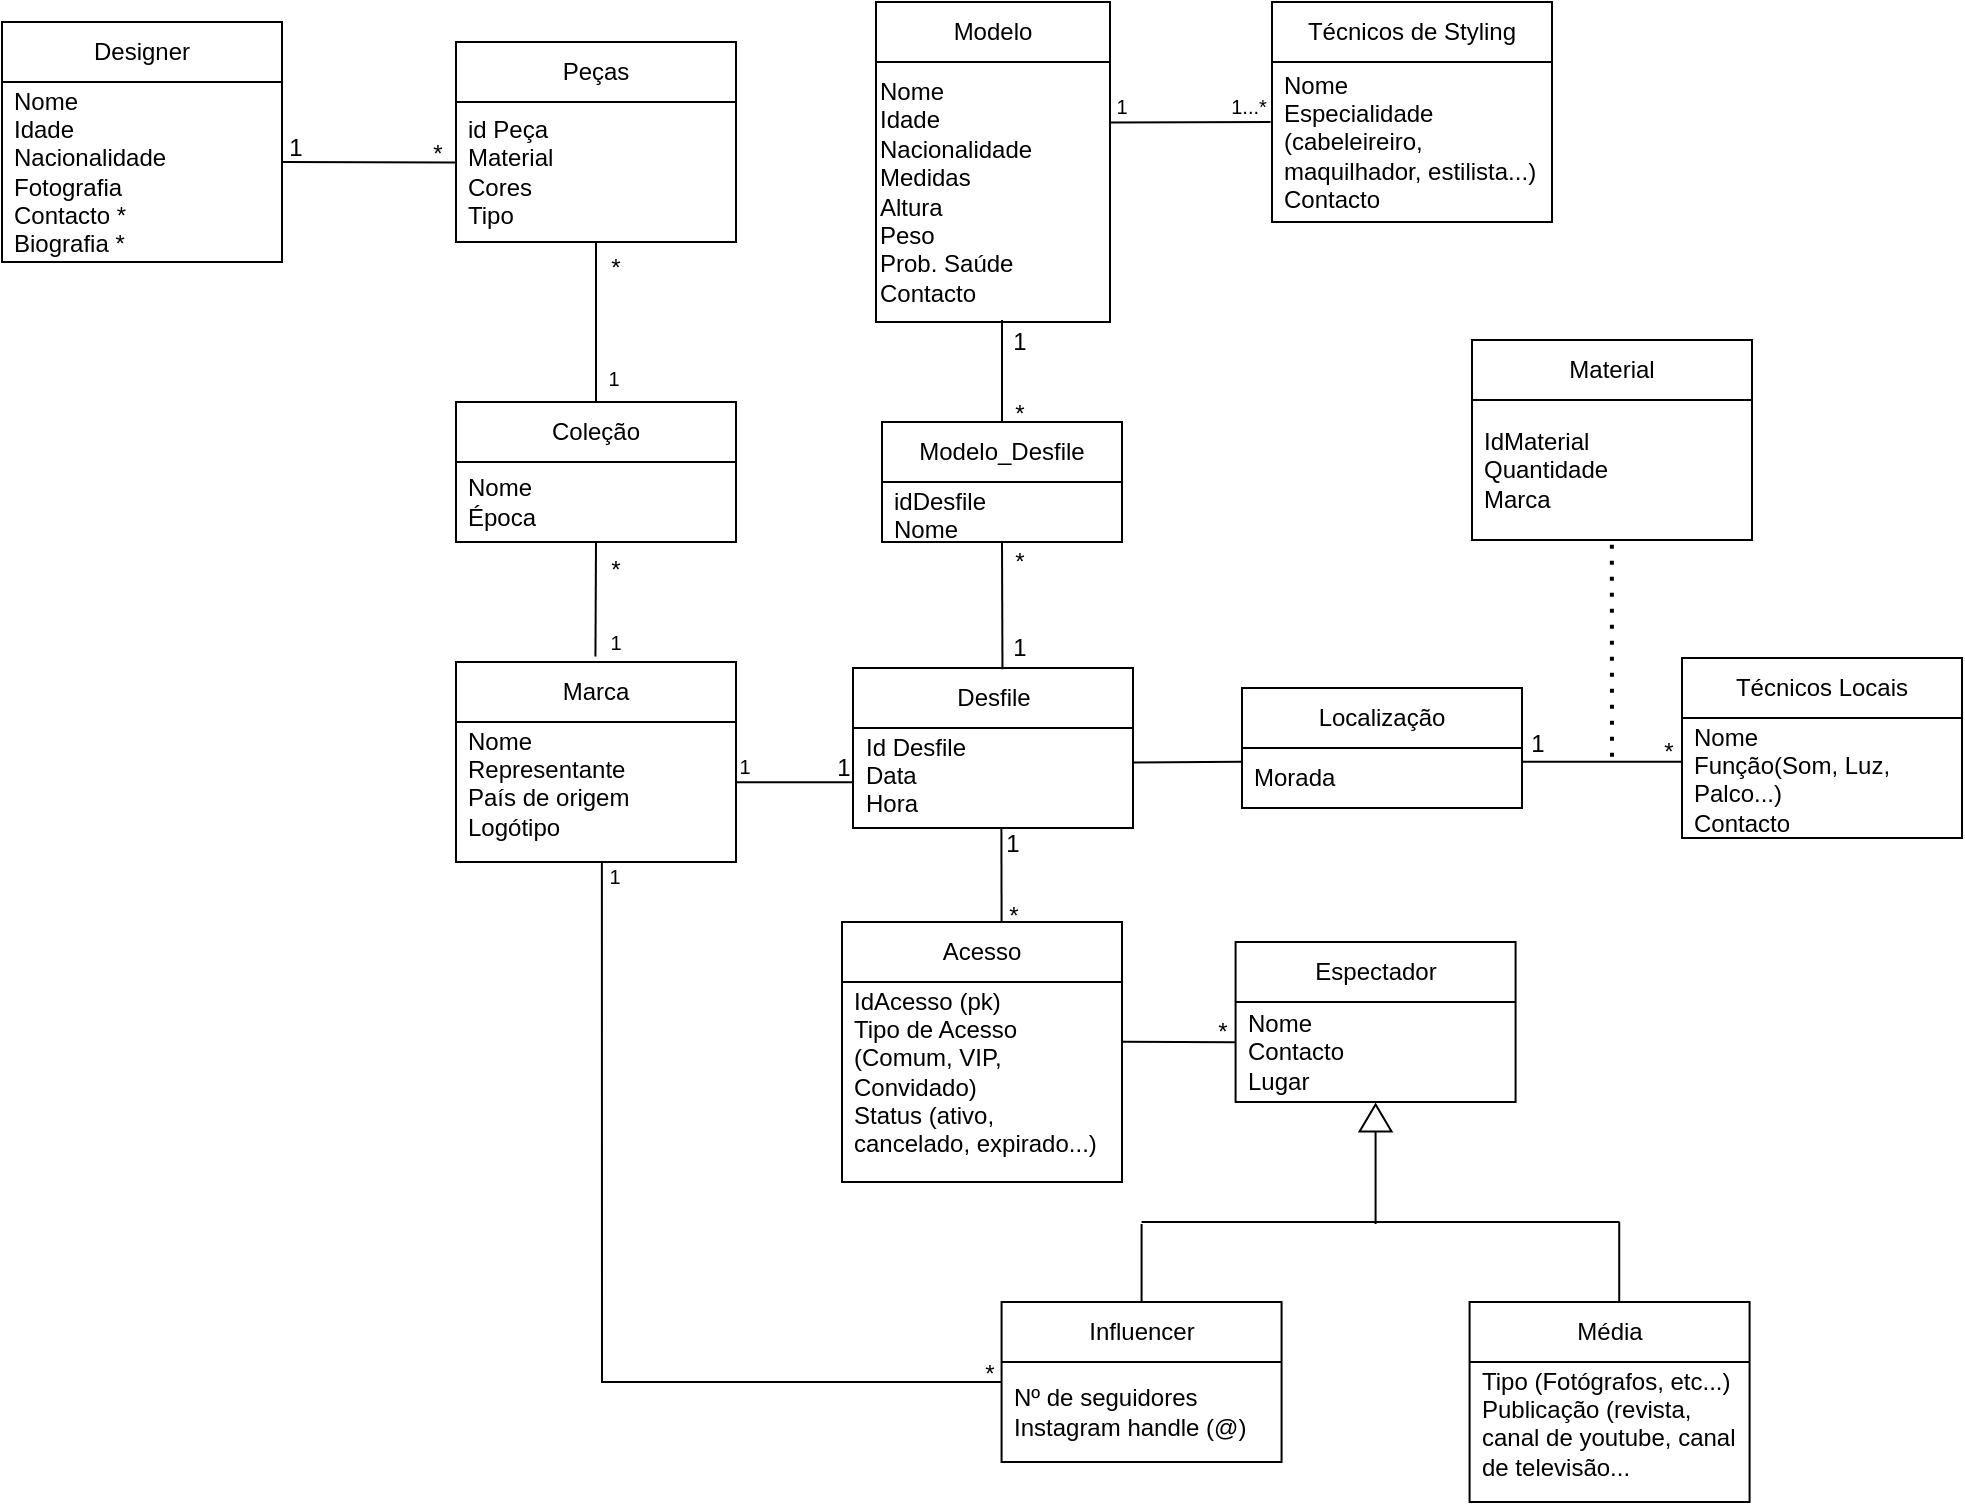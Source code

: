 <mxfile version="24.7.17">
  <diagram id="C5RBs43oDa-KdzZeNtuy" name="Page-1">
    <mxGraphModel dx="619" dy="788" grid="1" gridSize="10" guides="1" tooltips="1" connect="1" arrows="1" fold="1" page="1" pageScale="1" pageWidth="827" pageHeight="1169" math="0" shadow="0">
      <root>
        <mxCell id="WIyWlLk6GJQsqaUBKTNV-0" />
        <mxCell id="WIyWlLk6GJQsqaUBKTNV-1" parent="WIyWlLk6GJQsqaUBKTNV-0" />
        <mxCell id="OLpAq79K6-Yp3FqnE2U5-7" value="Marca" style="swimlane;fontStyle=0;childLayout=stackLayout;horizontal=1;startSize=30;horizontalStack=0;resizeParent=1;resizeParentMax=0;resizeLast=0;collapsible=1;marginBottom=0;whiteSpace=wrap;html=1;" parent="WIyWlLk6GJQsqaUBKTNV-1" vertex="1">
          <mxGeometry x="527" y="530" width="140" height="100" as="geometry" />
        </mxCell>
        <mxCell id="OLpAq79K6-Yp3FqnE2U5-8" value="Nome&lt;div&gt;Representante&amp;nbsp;&lt;/div&gt;&lt;div&gt;País de origem&lt;/div&gt;&lt;div&gt;Logótipo&lt;/div&gt;&lt;div&gt;&lt;br&gt;&lt;/div&gt;" style="text;strokeColor=none;fillColor=none;align=left;verticalAlign=middle;spacingLeft=4;spacingRight=4;overflow=hidden;points=[[0,0.5],[1,0.5]];portConstraint=eastwest;rotatable=0;whiteSpace=wrap;html=1;" parent="OLpAq79K6-Yp3FqnE2U5-7" vertex="1">
          <mxGeometry y="30" width="140" height="70" as="geometry" />
        </mxCell>
        <mxCell id="OLpAq79K6-Yp3FqnE2U5-11" value="Desfile" style="swimlane;fontStyle=0;childLayout=stackLayout;horizontal=1;startSize=30;horizontalStack=0;resizeParent=1;resizeParentMax=0;resizeLast=0;collapsible=1;marginBottom=0;whiteSpace=wrap;html=1;" parent="WIyWlLk6GJQsqaUBKTNV-1" vertex="1">
          <mxGeometry x="725.5" y="533" width="140" height="80" as="geometry" />
        </mxCell>
        <mxCell id="OLpAq79K6-Yp3FqnE2U5-14" value="&lt;div&gt;&lt;span style=&quot;background-color: initial;&quot;&gt;Id Desfile&lt;/span&gt;&lt;br&gt;&lt;/div&gt;Data&amp;nbsp;&lt;div&gt;Hora&lt;/div&gt;&lt;div&gt;&lt;br&gt;&lt;/div&gt;" style="text;strokeColor=none;fillColor=none;align=left;verticalAlign=middle;spacingLeft=4;spacingRight=4;overflow=hidden;points=[[0,0.5],[1,0.5]];portConstraint=eastwest;rotatable=0;whiteSpace=wrap;html=1;" parent="OLpAq79K6-Yp3FqnE2U5-11" vertex="1">
          <mxGeometry y="30" width="140" height="50" as="geometry" />
        </mxCell>
        <mxCell id="OLpAq79K6-Yp3FqnE2U5-19" value="Coleção" style="swimlane;fontStyle=0;childLayout=stackLayout;horizontal=1;startSize=30;horizontalStack=0;resizeParent=1;resizeParentMax=0;resizeLast=0;collapsible=1;marginBottom=0;whiteSpace=wrap;html=1;" parent="WIyWlLk6GJQsqaUBKTNV-1" vertex="1">
          <mxGeometry x="527" y="400" width="140" height="70" as="geometry" />
        </mxCell>
        <mxCell id="OLpAq79K6-Yp3FqnE2U5-20" value="Nome&lt;div&gt;Época&lt;/div&gt;" style="text;strokeColor=none;fillColor=none;align=left;verticalAlign=middle;spacingLeft=4;spacingRight=4;overflow=hidden;points=[[0,0.5],[1,0.5]];portConstraint=eastwest;rotatable=0;whiteSpace=wrap;html=1;" parent="OLpAq79K6-Yp3FqnE2U5-19" vertex="1">
          <mxGeometry y="30" width="140" height="40" as="geometry" />
        </mxCell>
        <mxCell id="OLpAq79K6-Yp3FqnE2U5-23" value="Peças" style="swimlane;fontStyle=0;childLayout=stackLayout;horizontal=1;startSize=30;horizontalStack=0;resizeParent=1;resizeParentMax=0;resizeLast=0;collapsible=1;marginBottom=0;whiteSpace=wrap;html=1;" parent="WIyWlLk6GJQsqaUBKTNV-1" vertex="1">
          <mxGeometry x="527" y="220" width="140" height="100" as="geometry" />
        </mxCell>
        <mxCell id="OLpAq79K6-Yp3FqnE2U5-24" value="id Peça&lt;div&gt;Material&amp;nbsp;&lt;/div&gt;&lt;div&gt;Cores&amp;nbsp;&lt;/div&gt;&lt;div&gt;Tipo&lt;/div&gt;" style="text;strokeColor=none;fillColor=none;align=left;verticalAlign=middle;spacingLeft=4;spacingRight=4;overflow=hidden;points=[[0,0.5],[1,0.5]];portConstraint=eastwest;rotatable=0;whiteSpace=wrap;html=1;" parent="OLpAq79K6-Yp3FqnE2U5-23" vertex="1">
          <mxGeometry y="30" width="140" height="70" as="geometry" />
        </mxCell>
        <mxCell id="OLpAq79K6-Yp3FqnE2U5-30" value="Designer" style="swimlane;fontStyle=0;childLayout=stackLayout;horizontal=1;startSize=30;horizontalStack=0;resizeParent=1;resizeParentMax=0;resizeLast=0;collapsible=1;marginBottom=0;whiteSpace=wrap;html=1;" parent="WIyWlLk6GJQsqaUBKTNV-1" vertex="1">
          <mxGeometry x="300" y="210" width="140" height="120" as="geometry" />
        </mxCell>
        <mxCell id="OLpAq79K6-Yp3FqnE2U5-31" value="Nome&lt;div&gt;Idade&lt;/div&gt;&lt;div&gt;Nacionalidade&lt;/div&gt;&lt;div&gt;Fotografia&lt;/div&gt;&lt;div&gt;Contacto *&lt;/div&gt;&lt;div&gt;Biografia *&lt;/div&gt;" style="text;strokeColor=none;fillColor=none;align=left;verticalAlign=middle;spacingLeft=4;spacingRight=4;overflow=hidden;points=[[0,0.5],[1,0.5]];portConstraint=eastwest;rotatable=0;whiteSpace=wrap;html=1;" parent="OLpAq79K6-Yp3FqnE2U5-30" vertex="1">
          <mxGeometry y="30" width="140" height="90" as="geometry" />
        </mxCell>
        <mxCell id="OLpAq79K6-Yp3FqnE2U5-34" value="" style="endArrow=none;html=1;rounded=0;exitX=0.498;exitY=-0.027;exitDx=0;exitDy=0;exitPerimeter=0;entryX=0.5;entryY=1;entryDx=0;entryDy=0;" parent="WIyWlLk6GJQsqaUBKTNV-1" source="OLpAq79K6-Yp3FqnE2U5-7" target="OLpAq79K6-Yp3FqnE2U5-19" edge="1">
          <mxGeometry width="50" height="50" relative="1" as="geometry">
            <mxPoint x="597" y="430" as="sourcePoint" />
            <mxPoint x="597" y="490" as="targetPoint" />
          </mxGeometry>
        </mxCell>
        <mxCell id="OLpAq79K6-Yp3FqnE2U5-36" value="" style="endArrow=none;html=1;rounded=0;" parent="WIyWlLk6GJQsqaUBKTNV-1" edge="1">
          <mxGeometry width="50" height="50" relative="1" as="geometry">
            <mxPoint x="597" y="320" as="sourcePoint" />
            <mxPoint x="597" y="320" as="targetPoint" />
            <Array as="points" />
          </mxGeometry>
        </mxCell>
        <mxCell id="OLpAq79K6-Yp3FqnE2U5-47" value="Técnicos de Styling" style="swimlane;fontStyle=0;childLayout=stackLayout;horizontal=1;startSize=30;horizontalStack=0;resizeParent=1;resizeParentMax=0;resizeLast=0;collapsible=1;marginBottom=0;whiteSpace=wrap;html=1;" parent="WIyWlLk6GJQsqaUBKTNV-1" vertex="1">
          <mxGeometry x="935" y="200" width="140" height="110" as="geometry" />
        </mxCell>
        <mxCell id="OLpAq79K6-Yp3FqnE2U5-48" value="Nome&lt;div&gt;Especialidade (cabeleireiro, maquilhador, estilista...)&lt;/div&gt;&lt;div&gt;Contacto&lt;/div&gt;" style="text;strokeColor=none;fillColor=none;align=left;verticalAlign=middle;spacingLeft=4;spacingRight=4;overflow=hidden;points=[[0,0.5],[1,0.5]];portConstraint=eastwest;rotatable=0;whiteSpace=wrap;html=1;" parent="OLpAq79K6-Yp3FqnE2U5-47" vertex="1">
          <mxGeometry y="30" width="140" height="80" as="geometry" />
        </mxCell>
        <mxCell id="OLpAq79K6-Yp3FqnE2U5-51" value="" style="endArrow=none;html=1;rounded=0;exitX=1.002;exitY=0.345;exitDx=0;exitDy=0;entryX=0;entryY=0.543;entryDx=0;entryDy=0;entryPerimeter=0;exitPerimeter=0;" parent="WIyWlLk6GJQsqaUBKTNV-1" target="OLpAq79K6-Yp3FqnE2U5-14" edge="1">
          <mxGeometry width="50" height="50" relative="1" as="geometry">
            <mxPoint x="667.28" y="590.15" as="sourcePoint" />
            <mxPoint x="724.52" y="589.65" as="targetPoint" />
            <Array as="points" />
          </mxGeometry>
        </mxCell>
        <mxCell id="OLpAq79K6-Yp3FqnE2U5-55" value="" style="endArrow=none;html=1;rounded=0;" parent="WIyWlLk6GJQsqaUBKTNV-1" edge="1">
          <mxGeometry width="50" height="50" relative="1" as="geometry">
            <mxPoint x="869.79" y="810" as="sourcePoint" />
            <mxPoint x="1108.79" y="810" as="targetPoint" />
          </mxGeometry>
        </mxCell>
        <mxCell id="OLpAq79K6-Yp3FqnE2U5-57" value="Influencer" style="swimlane;fontStyle=0;childLayout=stackLayout;horizontal=1;startSize=30;horizontalStack=0;resizeParent=1;resizeParentMax=0;resizeLast=0;collapsible=1;marginBottom=0;whiteSpace=wrap;html=1;" parent="WIyWlLk6GJQsqaUBKTNV-1" vertex="1">
          <mxGeometry x="799.79" y="850" width="140" height="80" as="geometry" />
        </mxCell>
        <mxCell id="OLpAq79K6-Yp3FqnE2U5-58" value="&lt;div&gt;&lt;span style=&quot;background-color: initial;&quot;&gt;Nº de seguidores&lt;/span&gt;&lt;br&gt;&lt;/div&gt;&lt;div&gt;Instagram handle (@)&lt;/div&gt;" style="text;strokeColor=none;fillColor=none;align=left;verticalAlign=middle;spacingLeft=4;spacingRight=4;overflow=hidden;points=[[0,0.5],[1,0.5]];portConstraint=eastwest;rotatable=0;whiteSpace=wrap;html=1;" parent="OLpAq79K6-Yp3FqnE2U5-57" vertex="1">
          <mxGeometry y="30" width="140" height="50" as="geometry" />
        </mxCell>
        <mxCell id="OLpAq79K6-Yp3FqnE2U5-62" value="" style="endArrow=none;html=1;rounded=0;entryX=0.521;entryY=1.008;entryDx=0;entryDy=0;entryPerimeter=0;" parent="WIyWlLk6GJQsqaUBKTNV-1" edge="1" target="OLpAq79K6-Yp3FqnE2U5-8">
          <mxGeometry width="50" height="50" relative="1" as="geometry">
            <mxPoint x="600" y="890" as="sourcePoint" />
            <mxPoint x="599" y="640" as="targetPoint" />
            <Array as="points">
              <mxPoint x="800" y="890" />
              <mxPoint x="600" y="890" />
            </Array>
          </mxGeometry>
        </mxCell>
        <mxCell id="OLpAq79K6-Yp3FqnE2U5-74" value="" style="endArrow=none;html=1;rounded=0;exitX=0.5;exitY=0;exitDx=0;exitDy=0;" parent="WIyWlLk6GJQsqaUBKTNV-1" source="OLpAq79K6-Yp3FqnE2U5-57" edge="1">
          <mxGeometry width="50" height="50" relative="1" as="geometry">
            <mxPoint x="761.79" y="860" as="sourcePoint" />
            <mxPoint x="869.79" y="811" as="targetPoint" />
          </mxGeometry>
        </mxCell>
        <mxCell id="OLpAq79K6-Yp3FqnE2U5-81" value="" style="endArrow=none;html=1;rounded=0;" parent="WIyWlLk6GJQsqaUBKTNV-1" edge="1">
          <mxGeometry width="50" height="50" relative="1" as="geometry">
            <mxPoint x="1108.61" y="850" as="sourcePoint" />
            <mxPoint x="1108.61" y="810" as="targetPoint" />
          </mxGeometry>
        </mxCell>
        <mxCell id="OLpAq79K6-Yp3FqnE2U5-82" value="Média" style="swimlane;fontStyle=0;childLayout=stackLayout;horizontal=1;startSize=30;horizontalStack=0;resizeParent=1;resizeParentMax=0;resizeLast=0;collapsible=1;marginBottom=0;whiteSpace=wrap;html=1;" parent="WIyWlLk6GJQsqaUBKTNV-1" vertex="1">
          <mxGeometry x="1033.79" y="850" width="140" height="100" as="geometry" />
        </mxCell>
        <mxCell id="OLpAq79K6-Yp3FqnE2U5-83" value="&lt;div&gt;&lt;span style=&quot;background-color: initial;&quot;&gt;Tipo (Fotógrafos, etc...)&lt;/span&gt;&lt;br&gt;&lt;/div&gt;&lt;div&gt;&lt;div&gt;Publicação (revista, canal de youtube, canal de televisão...&lt;/div&gt;&lt;div&gt;&lt;br&gt;&lt;/div&gt;&lt;/div&gt;" style="text;strokeColor=none;fillColor=none;align=left;verticalAlign=middle;spacingLeft=4;spacingRight=4;overflow=hidden;points=[[0,0.5],[1,0.5]];portConstraint=eastwest;rotatable=0;whiteSpace=wrap;html=1;" parent="OLpAq79K6-Yp3FqnE2U5-82" vertex="1">
          <mxGeometry y="30" width="140" height="70" as="geometry" />
        </mxCell>
        <mxCell id="OLpAq79K6-Yp3FqnE2U5-88" value="Acesso" style="swimlane;fontStyle=0;childLayout=stackLayout;horizontal=1;startSize=30;horizontalStack=0;resizeParent=1;resizeParentMax=0;resizeLast=0;collapsible=1;marginBottom=0;whiteSpace=wrap;html=1;" parent="WIyWlLk6GJQsqaUBKTNV-1" vertex="1">
          <mxGeometry x="720" y="660" width="140" height="130" as="geometry" />
        </mxCell>
        <mxCell id="OLpAq79K6-Yp3FqnE2U5-89" value="IdAcesso (pk)&lt;div&gt;Tipo de Acesso (Comum, VIP, Convidado)&lt;/div&gt;&lt;div&gt;Status (ativo, cancelado, expirado...)&lt;/div&gt;&lt;div&gt;&lt;br&gt;&lt;/div&gt;" style="text;strokeColor=none;fillColor=none;align=left;verticalAlign=middle;spacingLeft=4;spacingRight=4;overflow=hidden;points=[[0,0.5],[1,0.5]];portConstraint=eastwest;rotatable=0;whiteSpace=wrap;html=1;" parent="OLpAq79K6-Yp3FqnE2U5-88" vertex="1">
          <mxGeometry y="30" width="140" height="100" as="geometry" />
        </mxCell>
        <mxCell id="OLpAq79K6-Yp3FqnE2U5-94" value="Técnicos Locais" style="swimlane;fontStyle=0;childLayout=stackLayout;horizontal=1;startSize=30;horizontalStack=0;resizeParent=1;resizeParentMax=0;resizeLast=0;collapsible=1;marginBottom=0;whiteSpace=wrap;html=1;" parent="WIyWlLk6GJQsqaUBKTNV-1" vertex="1">
          <mxGeometry x="1140" y="528" width="140" height="90" as="geometry" />
        </mxCell>
        <mxCell id="OLpAq79K6-Yp3FqnE2U5-95" value="Nome&lt;div&gt;Função(Som, Luz, Palco...)&lt;/div&gt;&lt;div&gt;Contacto&lt;/div&gt;" style="text;strokeColor=none;fillColor=none;align=left;verticalAlign=middle;spacingLeft=4;spacingRight=4;overflow=hidden;points=[[0,0.5],[1,0.5]];portConstraint=eastwest;rotatable=0;whiteSpace=wrap;html=1;" parent="OLpAq79K6-Yp3FqnE2U5-94" vertex="1">
          <mxGeometry y="30" width="140" height="60" as="geometry" />
        </mxCell>
        <mxCell id="OLpAq79K6-Yp3FqnE2U5-99" value="Material" style="swimlane;fontStyle=0;childLayout=stackLayout;horizontal=1;startSize=30;horizontalStack=0;resizeParent=1;resizeParentMax=0;resizeLast=0;collapsible=1;marginBottom=0;whiteSpace=wrap;html=1;" parent="WIyWlLk6GJQsqaUBKTNV-1" vertex="1">
          <mxGeometry x="1035" y="369" width="140" height="100" as="geometry" />
        </mxCell>
        <mxCell id="OLpAq79K6-Yp3FqnE2U5-100" value="IdMaterial&lt;div&gt;Quantidade&lt;/div&gt;&lt;div&gt;Marca&lt;/div&gt;" style="text;strokeColor=none;fillColor=none;align=left;verticalAlign=middle;spacingLeft=4;spacingRight=4;overflow=hidden;points=[[0,0.5],[1,0.5]];portConstraint=eastwest;rotatable=0;whiteSpace=wrap;html=1;" parent="OLpAq79K6-Yp3FqnE2U5-99" vertex="1">
          <mxGeometry y="30" width="140" height="70" as="geometry" />
        </mxCell>
        <mxCell id="OLpAq79K6-Yp3FqnE2U5-38" value="Modelo" style="swimlane;fontStyle=0;childLayout=stackLayout;horizontal=1;startSize=30;horizontalStack=0;resizeParent=1;resizeParentMax=0;resizeLast=0;collapsible=1;marginBottom=0;whiteSpace=wrap;html=1;" parent="WIyWlLk6GJQsqaUBKTNV-1" vertex="1">
          <mxGeometry x="737" y="200" width="117" height="160" as="geometry" />
        </mxCell>
        <mxCell id="OLpAq79K6-Yp3FqnE2U5-44" value="&lt;div style=&quot;&quot;&gt;Nome&lt;div&gt;Idade&amp;nbsp;&lt;/div&gt;&lt;div&gt;Nacionalidade&lt;/div&gt;&lt;div&gt;Medidas&lt;/div&gt;&lt;div&gt;Altura&amp;nbsp;&lt;/div&gt;&lt;div&gt;Peso&lt;/div&gt;&lt;div&gt;Prob. Saúde&lt;/div&gt;&lt;div&gt;Contacto&lt;/div&gt;&lt;/div&gt;" style="text;html=1;align=left;verticalAlign=middle;resizable=0;points=[];autosize=1;strokeColor=none;fillColor=none;" parent="OLpAq79K6-Yp3FqnE2U5-38" vertex="1">
          <mxGeometry y="30" width="117" height="130" as="geometry" />
        </mxCell>
        <mxCell id="h2daB5j5cSeQjACsS8w_-1" value="" style="endArrow=none;html=1;rounded=0;exitX=0.5;exitY=0;exitDx=0;exitDy=0;" parent="WIyWlLk6GJQsqaUBKTNV-1" source="OLpAq79K6-Yp3FqnE2U5-19" edge="1">
          <mxGeometry width="50" height="50" relative="1" as="geometry">
            <mxPoint x="597" y="410" as="sourcePoint" />
            <mxPoint x="597" y="320" as="targetPoint" />
          </mxGeometry>
        </mxCell>
        <mxCell id="h2daB5j5cSeQjACsS8w_-6" value="Espectador" style="swimlane;fontStyle=0;childLayout=stackLayout;horizontal=1;startSize=30;horizontalStack=0;resizeParent=1;resizeParentMax=0;resizeLast=0;collapsible=1;marginBottom=0;whiteSpace=wrap;html=1;" parent="WIyWlLk6GJQsqaUBKTNV-1" vertex="1">
          <mxGeometry x="916.79" y="670" width="140" height="80" as="geometry" />
        </mxCell>
        <mxCell id="h2daB5j5cSeQjACsS8w_-8" value="Nome&lt;div&gt;Contacto&lt;/div&gt;&lt;div&gt;Lugar&lt;/div&gt;" style="text;strokeColor=none;fillColor=none;align=left;verticalAlign=middle;spacingLeft=4;spacingRight=4;overflow=hidden;points=[[0,0.5],[1,0.5]];portConstraint=eastwest;rotatable=0;whiteSpace=wrap;html=1;" parent="h2daB5j5cSeQjACsS8w_-6" vertex="1">
          <mxGeometry y="30" width="140" height="50" as="geometry" />
        </mxCell>
        <mxCell id="tS8xyD3pDplZ-1kiy1CS-0" value="" style="endArrow=none;html=1;rounded=0;" parent="WIyWlLk6GJQsqaUBKTNV-1" target="tS8xyD3pDplZ-1kiy1CS-2" edge="1">
          <mxGeometry width="50" height="50" relative="1" as="geometry">
            <mxPoint x="986.79" y="811" as="sourcePoint" />
            <mxPoint x="986.66" y="775" as="targetPoint" />
            <Array as="points" />
          </mxGeometry>
        </mxCell>
        <mxCell id="tS8xyD3pDplZ-1kiy1CS-2" value="" style="triangle;whiteSpace=wrap;html=1;rotation=-90;" parent="WIyWlLk6GJQsqaUBKTNV-1" vertex="1">
          <mxGeometry x="980.01" y="750" width="13.56" height="16" as="geometry" />
        </mxCell>
        <mxCell id="tS8xyD3pDplZ-1kiy1CS-5" value="*" style="text;html=1;align=center;verticalAlign=middle;whiteSpace=wrap;rounded=0;" parent="WIyWlLk6GJQsqaUBKTNV-1" vertex="1">
          <mxGeometry x="905" y="715" width="10.79" as="geometry" />
        </mxCell>
        <mxCell id="tS8xyD3pDplZ-1kiy1CS-6" value="&lt;font style=&quot;font-size: 10px;&quot;&gt;1&lt;/font&gt;" style="text;html=1;align=center;verticalAlign=middle;whiteSpace=wrap;rounded=0;" parent="WIyWlLk6GJQsqaUBKTNV-1" vertex="1">
          <mxGeometry x="603.5" y="632" width="5" height="10" as="geometry" />
        </mxCell>
        <mxCell id="tS8xyD3pDplZ-1kiy1CS-7" value="*" style="text;html=1;align=center;verticalAlign=middle;whiteSpace=wrap;rounded=0;" parent="WIyWlLk6GJQsqaUBKTNV-1" vertex="1">
          <mxGeometry x="788.5" y="886" width="10" as="geometry" />
        </mxCell>
        <mxCell id="tS8xyD3pDplZ-1kiy1CS-8" value="&lt;font style=&quot;font-size: 10px;&quot;&gt;1&lt;/font&gt;" style="text;html=1;align=center;verticalAlign=middle;whiteSpace=wrap;rounded=0;" parent="WIyWlLk6GJQsqaUBKTNV-1" vertex="1">
          <mxGeometry x="668" y="580.5" width="7" height="2" as="geometry" />
        </mxCell>
        <mxCell id="tS8xyD3pDplZ-1kiy1CS-10" value="&lt;font style=&quot;font-size: 10px;&quot;&gt;1&lt;/font&gt;" style="text;html=1;align=center;verticalAlign=middle;whiteSpace=wrap;rounded=0;" parent="WIyWlLk6GJQsqaUBKTNV-1" vertex="1">
          <mxGeometry x="577" y="505" width="60" height="30" as="geometry" />
        </mxCell>
        <mxCell id="tS8xyD3pDplZ-1kiy1CS-11" value="*" style="text;html=1;align=center;verticalAlign=middle;whiteSpace=wrap;rounded=0;" parent="WIyWlLk6GJQsqaUBKTNV-1" vertex="1">
          <mxGeometry x="577" y="469" width="60" height="30" as="geometry" />
        </mxCell>
        <mxCell id="tS8xyD3pDplZ-1kiy1CS-12" value="&lt;font style=&quot;font-size: 10px;&quot;&gt;1&lt;/font&gt;" style="text;html=1;align=center;verticalAlign=middle;whiteSpace=wrap;rounded=0;" parent="WIyWlLk6GJQsqaUBKTNV-1" vertex="1">
          <mxGeometry x="576" y="373" width="60" height="30" as="geometry" />
        </mxCell>
        <mxCell id="tS8xyD3pDplZ-1kiy1CS-13" value="*" style="text;html=1;align=center;verticalAlign=middle;whiteSpace=wrap;rounded=0;" parent="WIyWlLk6GJQsqaUBKTNV-1" vertex="1">
          <mxGeometry x="577" y="318" width="60" height="30" as="geometry" />
        </mxCell>
        <mxCell id="tS8xyD3pDplZ-1kiy1CS-14" value="*" style="text;html=1;align=center;verticalAlign=middle;whiteSpace=wrap;rounded=0;" parent="WIyWlLk6GJQsqaUBKTNV-1" vertex="1">
          <mxGeometry x="779" y="391" width="60" height="30" as="geometry" />
        </mxCell>
        <mxCell id="tS8xyD3pDplZ-1kiy1CS-15" value="*" style="text;html=1;align=center;verticalAlign=middle;whiteSpace=wrap;rounded=0;" parent="WIyWlLk6GJQsqaUBKTNV-1" vertex="1">
          <mxGeometry x="779" y="465" width="60" height="30" as="geometry" />
        </mxCell>
        <mxCell id="tS8xyD3pDplZ-1kiy1CS-16" value="&lt;span style=&quot;font-size: 10px;&quot;&gt;1...*&lt;/span&gt;" style="text;html=1;align=center;verticalAlign=middle;whiteSpace=wrap;rounded=0;" parent="WIyWlLk6GJQsqaUBKTNV-1" vertex="1">
          <mxGeometry x="914.79" y="248" width="17" height="8" as="geometry" />
        </mxCell>
        <mxCell id="tS8xyD3pDplZ-1kiy1CS-17" value="&lt;font style=&quot;font-size: 10px;&quot;&gt;1&lt;/font&gt;" style="text;html=1;align=center;verticalAlign=middle;whiteSpace=wrap;rounded=0;" parent="WIyWlLk6GJQsqaUBKTNV-1" vertex="1">
          <mxGeometry x="856" y="248" width="7.5" height="8" as="geometry" />
        </mxCell>
        <mxCell id="tS8xyD3pDplZ-1kiy1CS-19" value="1" style="text;html=1;align=center;verticalAlign=middle;whiteSpace=wrap;rounded=0;" parent="WIyWlLk6GJQsqaUBKTNV-1" vertex="1">
          <mxGeometry x="1067" y="570" width="1" height="1" as="geometry" />
        </mxCell>
        <mxCell id="tS8xyD3pDplZ-1kiy1CS-21" value="*" style="text;html=1;align=center;verticalAlign=middle;whiteSpace=wrap;rounded=0;" parent="WIyWlLk6GJQsqaUBKTNV-1" vertex="1">
          <mxGeometry x="1127" y="572" width="13" height="5" as="geometry" />
        </mxCell>
        <mxCell id="OLpAq79K6-Yp3FqnE2U5-46" value="" style="endArrow=none;html=1;rounded=0;exitX=0.998;exitY=0.233;exitDx=0;exitDy=0;entryX=-0.005;entryY=0.338;entryDx=0;entryDy=0;entryPerimeter=0;exitPerimeter=0;" parent="WIyWlLk6GJQsqaUBKTNV-1" source="OLpAq79K6-Yp3FqnE2U5-44" edge="1">
          <mxGeometry width="50" height="50" relative="1" as="geometry">
            <mxPoint x="855.053" y="259.64" as="sourcePoint" />
            <mxPoint x="934.3" y="260.04" as="targetPoint" />
          </mxGeometry>
        </mxCell>
        <mxCell id="LyMC56T-BypBeBw1wxai-3" value="Modelo_Desfile" style="swimlane;fontStyle=0;childLayout=stackLayout;horizontal=1;startSize=30;horizontalStack=0;resizeParent=1;resizeParentMax=0;resizeLast=0;collapsible=1;marginBottom=0;whiteSpace=wrap;html=1;" parent="WIyWlLk6GJQsqaUBKTNV-1" vertex="1">
          <mxGeometry x="740" y="410" width="120" height="60" as="geometry" />
        </mxCell>
        <mxCell id="LyMC56T-BypBeBw1wxai-4" value="idDesfile&lt;div&gt;Nome&amp;nbsp;&lt;/div&gt;" style="text;strokeColor=none;fillColor=none;align=left;verticalAlign=middle;spacingLeft=4;spacingRight=4;overflow=hidden;points=[[0,0.5],[1,0.5]];portConstraint=eastwest;rotatable=0;whiteSpace=wrap;html=1;" parent="LyMC56T-BypBeBw1wxai-3" vertex="1">
          <mxGeometry y="30" width="120" height="30" as="geometry" />
        </mxCell>
        <mxCell id="LyMC56T-BypBeBw1wxai-7" value="" style="endArrow=none;html=1;rounded=0;exitX=0.5;exitY=0;exitDx=0;exitDy=0;" parent="WIyWlLk6GJQsqaUBKTNV-1" source="LyMC56T-BypBeBw1wxai-3" edge="1">
          <mxGeometry width="50" height="50" relative="1" as="geometry">
            <mxPoint x="750" y="409" as="sourcePoint" />
            <mxPoint x="800" y="359" as="targetPoint" />
          </mxGeometry>
        </mxCell>
        <mxCell id="LyMC56T-BypBeBw1wxai-8" value="1" style="text;html=1;align=center;verticalAlign=middle;whiteSpace=wrap;rounded=0;" parent="WIyWlLk6GJQsqaUBKTNV-1" vertex="1">
          <mxGeometry x="779" y="355" width="60" height="30" as="geometry" />
        </mxCell>
        <mxCell id="LyMC56T-BypBeBw1wxai-9" value="" style="endArrow=none;html=1;rounded=0;exitX=0.354;exitY=0.987;exitDx=0;exitDy=0;exitPerimeter=0;" parent="WIyWlLk6GJQsqaUBKTNV-1" edge="1">
          <mxGeometry width="50" height="50" relative="1" as="geometry">
            <mxPoint x="800.24" y="533.61" as="sourcePoint" />
            <mxPoint x="800" y="470" as="targetPoint" />
          </mxGeometry>
        </mxCell>
        <mxCell id="LyMC56T-BypBeBw1wxai-10" value="1" style="text;html=1;align=center;verticalAlign=middle;whiteSpace=wrap;rounded=0;" parent="WIyWlLk6GJQsqaUBKTNV-1" vertex="1">
          <mxGeometry x="779" y="508" width="60" height="30" as="geometry" />
        </mxCell>
        <mxCell id="LyMC56T-BypBeBw1wxai-11" value="" style="endArrow=none;html=1;rounded=0;entryX=-0.016;entryY=0.417;entryDx=0;entryDy=0;entryPerimeter=0;exitX=1.003;exitY=0.444;exitDx=0;exitDy=0;exitPerimeter=0;" parent="WIyWlLk6GJQsqaUBKTNV-1" edge="1" source="OLpAq79K6-Yp3FqnE2U5-31">
          <mxGeometry width="50" height="50" relative="1" as="geometry">
            <mxPoint x="442" y="281" as="sourcePoint" />
            <mxPoint x="527" y="280.19" as="targetPoint" />
          </mxGeometry>
        </mxCell>
        <mxCell id="LyMC56T-BypBeBw1wxai-12" value="*" style="text;html=1;align=center;verticalAlign=middle;whiteSpace=wrap;rounded=0;" parent="WIyWlLk6GJQsqaUBKTNV-1" vertex="1">
          <mxGeometry x="508" y="272" width="20" height="8" as="geometry" />
        </mxCell>
        <mxCell id="LyMC56T-BypBeBw1wxai-17" value="1" style="text;html=1;align=center;verticalAlign=middle;whiteSpace=wrap;rounded=0;" parent="WIyWlLk6GJQsqaUBKTNV-1" vertex="1">
          <mxGeometry x="432" y="268" width="30" height="10" as="geometry" />
        </mxCell>
        <mxCell id="LyMC56T-BypBeBw1wxai-23" value="1" style="text;html=1;align=center;verticalAlign=middle;whiteSpace=wrap;rounded=0;" parent="WIyWlLk6GJQsqaUBKTNV-1" vertex="1">
          <mxGeometry x="718" y="579.5" width="6" height="6" as="geometry" />
        </mxCell>
        <mxCell id="LyMC56T-BypBeBw1wxai-24" value="" style="endArrow=none;html=1;rounded=0;exitX=0.999;exitY=0.344;exitDx=0;exitDy=0;exitPerimeter=0;entryX=-0.001;entryY=0.231;entryDx=0;entryDy=0;entryPerimeter=0;" parent="WIyWlLk6GJQsqaUBKTNV-1" edge="1" target="LyMC56T-BypBeBw1wxai-26" source="OLpAq79K6-Yp3FqnE2U5-14">
          <mxGeometry width="50" height="50" relative="1" as="geometry">
            <mxPoint x="893" y="599" as="sourcePoint" />
            <mxPoint x="893" y="571" as="targetPoint" />
          </mxGeometry>
        </mxCell>
        <mxCell id="LyMC56T-BypBeBw1wxai-25" value="Localização" style="swimlane;fontStyle=0;childLayout=stackLayout;horizontal=1;startSize=30;horizontalStack=0;resizeParent=1;resizeParentMax=0;resizeLast=0;collapsible=1;marginBottom=0;whiteSpace=wrap;html=1;" parent="WIyWlLk6GJQsqaUBKTNV-1" vertex="1">
          <mxGeometry x="920" y="543" width="140" height="60" as="geometry" />
        </mxCell>
        <mxCell id="LyMC56T-BypBeBw1wxai-26" value="Morada" style="text;strokeColor=none;fillColor=none;align=left;verticalAlign=middle;spacingLeft=4;spacingRight=4;overflow=hidden;points=[[0,0.5],[1,0.5]];portConstraint=eastwest;rotatable=0;whiteSpace=wrap;html=1;" parent="LyMC56T-BypBeBw1wxai-25" vertex="1">
          <mxGeometry y="30" width="140" height="30" as="geometry" />
        </mxCell>
        <mxCell id="LyMC56T-BypBeBw1wxai-38" value="" style="endArrow=none;html=1;rounded=0;exitX=1;exitY=0.299;exitDx=0;exitDy=0;exitPerimeter=0;entryX=-0.001;entryY=0.403;entryDx=0;entryDy=0;entryPerimeter=0;" parent="WIyWlLk6GJQsqaUBKTNV-1" target="h2daB5j5cSeQjACsS8w_-8" edge="1" source="OLpAq79K6-Yp3FqnE2U5-89">
          <mxGeometry width="50" height="50" relative="1" as="geometry">
            <mxPoint x="862.79" y="719.5" as="sourcePoint" />
            <mxPoint x="910" y="730" as="targetPoint" />
          </mxGeometry>
        </mxCell>
        <mxCell id="LyMC56T-BypBeBw1wxai-39" value="1" style="text;html=1;align=center;verticalAlign=middle;whiteSpace=wrap;rounded=0;" parent="WIyWlLk6GJQsqaUBKTNV-1" vertex="1">
          <mxGeometry x="801.5" y="615" width="7" height="11" as="geometry" />
        </mxCell>
        <mxCell id="_L-B8WiBXMJKwWAKVvHc-3" value="" style="endArrow=none;dashed=1;html=1;dashPattern=1 3;strokeWidth=2;rounded=0;exitX=0.578;exitY=1.005;exitDx=0;exitDy=0;exitPerimeter=0;" parent="WIyWlLk6GJQsqaUBKTNV-1" edge="1">
          <mxGeometry width="50" height="50" relative="1" as="geometry">
            <mxPoint x="1104.92" y="471.35" as="sourcePoint" />
            <mxPoint x="1105" y="582" as="targetPoint" />
          </mxGeometry>
        </mxCell>
        <mxCell id="guZh6_O9uB6cwgefNXSr-0" value="" style="endArrow=none;html=1;rounded=0;" edge="1" parent="WIyWlLk6GJQsqaUBKTNV-1">
          <mxGeometry width="50" height="50" relative="1" as="geometry">
            <mxPoint x="1060" y="579.87" as="sourcePoint" />
            <mxPoint x="1140" y="579.87" as="targetPoint" />
            <Array as="points">
              <mxPoint x="1100" y="579.87" />
            </Array>
          </mxGeometry>
        </mxCell>
        <mxCell id="guZh6_O9uB6cwgefNXSr-1" value="" style="endArrow=none;html=1;rounded=0;entryX=0.57;entryY=0.009;entryDx=0;entryDy=0;entryPerimeter=0;exitX=0.53;exitY=1.019;exitDx=0;exitDy=0;exitPerimeter=0;" edge="1" parent="WIyWlLk6GJQsqaUBKTNV-1">
          <mxGeometry width="50" height="50" relative="1" as="geometry">
            <mxPoint x="799.7" y="612.95" as="sourcePoint" />
            <mxPoint x="799.8" y="660.17" as="targetPoint" />
          </mxGeometry>
        </mxCell>
        <mxCell id="tS8xyD3pDplZ-1kiy1CS-4" value="*" style="text;html=1;align=center;verticalAlign=middle;whiteSpace=wrap;rounded=0;" parent="WIyWlLk6GJQsqaUBKTNV-1" vertex="1">
          <mxGeometry x="800.79" y="656" width="10" height="2" as="geometry" />
        </mxCell>
      </root>
    </mxGraphModel>
  </diagram>
</mxfile>
